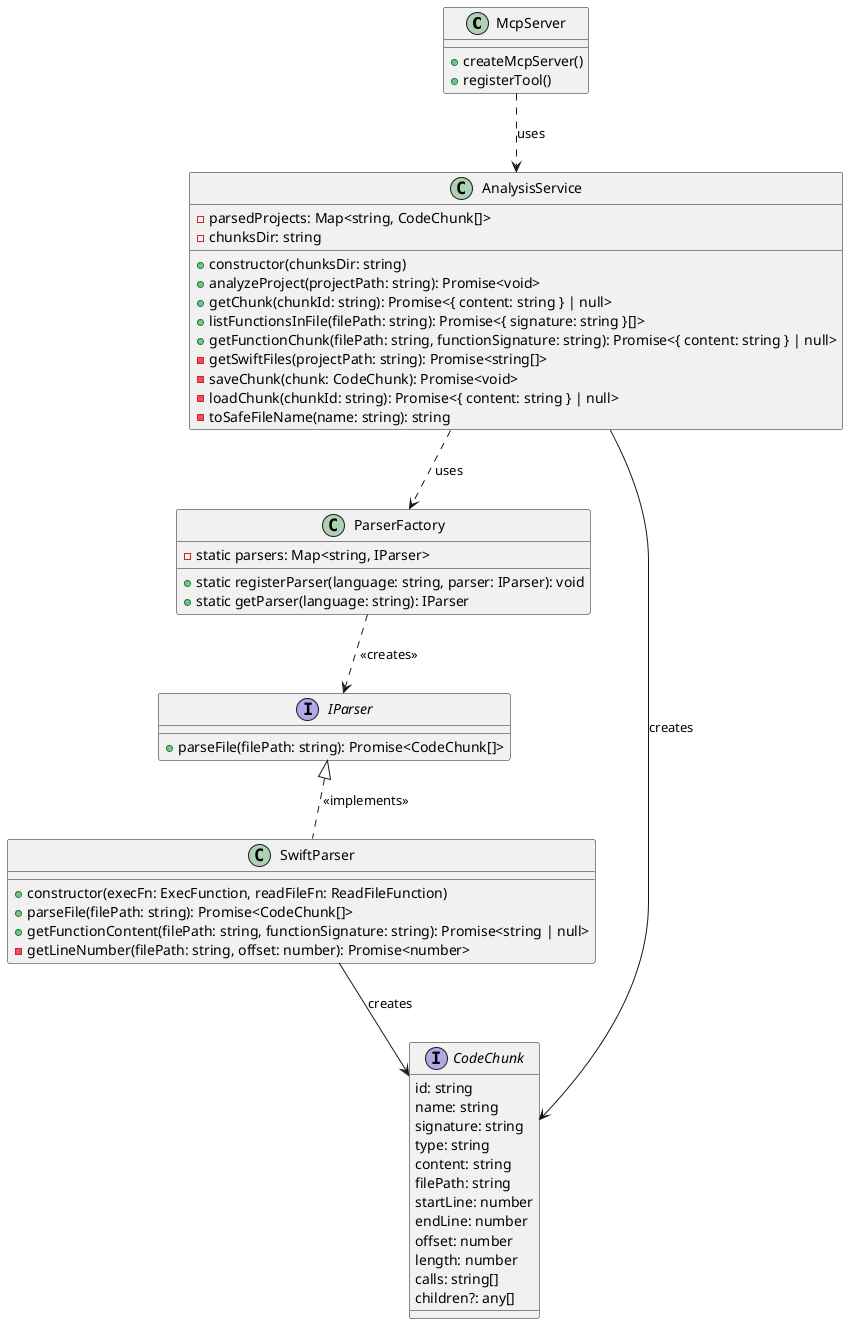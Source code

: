 @startuml

class McpServer {
  + createMcpServer()
  + registerTool()
}

interface IParser {
  + parseFile(filePath: string): Promise<CodeChunk[]>
}

class ParserFactory {
  - static parsers: Map<string, IParser>
  + static registerParser(language: string, parser: IParser): void
  + static getParser(language: string): IParser
}

class AnalysisService {
  - parsedProjects: Map<string, CodeChunk[]>
  - chunksDir: string
  + constructor(chunksDir: string)
  + analyzeProject(projectPath: string): Promise<void>
  + getChunk(chunkId: string): Promise<{ content: string } | null>
  + listFunctionsInFile(filePath: string): Promise<{ signature: string }[]>
  + getFunctionChunk(filePath: string, functionSignature: string): Promise<{ content: string } | null>
  - getSwiftFiles(projectPath: string): Promise<string[]>
  - saveChunk(chunk: CodeChunk): Promise<void>
  - loadChunk(chunkId: string): Promise<{ content: string } | null>
  - toSafeFileName(name: string): string
}

class SwiftParser {
  + constructor(execFn: ExecFunction, readFileFn: ReadFileFunction)
  + parseFile(filePath: string): Promise<CodeChunk[]>
  + getFunctionContent(filePath: string, functionSignature: string): Promise<string | null>
  - getLineNumber(filePath: string, offset: number): Promise<number>
}

interface CodeChunk {
  id: string
  name: string
  signature: string
  type: string
  content: string
  filePath: string
  startLine: number
  endLine: number
  offset: number
  length: number
  calls: string[]
  children?: any[]
}

McpServer ..> AnalysisService : uses
AnalysisService ..> ParserFactory : uses
ParserFactory ..> IParser : <<creates>>
SwiftParser .up.|> IParser : <<implements>>
AnalysisService --> CodeChunk : creates
SwiftParser --> CodeChunk : creates

@enduml